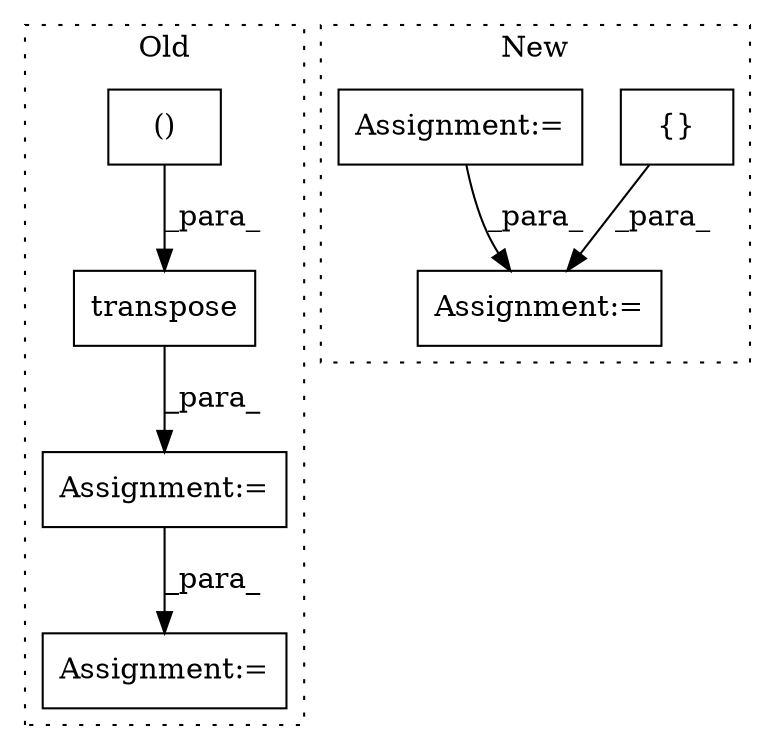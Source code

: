 digraph G {
subgraph cluster0 {
1 [label="transpose" a="32" s="3156,3215" l="10,2" shape="box"];
3 [label="Assignment:=" a="7" s="3402" l="1" shape="box"];
6 [label="Assignment:=" a="7" s="3087" l="1" shape="box"];
7 [label="()" a="106" s="3186" l="29" shape="box"];
label = "Old";
style="dotted";
}
subgraph cluster1 {
2 [label="{}" a="4" s="3974,3989" l="1,1" shape="box"];
4 [label="Assignment:=" a="7" s="3940" l="1" shape="box"];
5 [label="Assignment:=" a="7" s="3767" l="1" shape="box"];
label = "New";
style="dotted";
}
1 -> 6 [label="_para_"];
2 -> 4 [label="_para_"];
5 -> 4 [label="_para_"];
6 -> 3 [label="_para_"];
7 -> 1 [label="_para_"];
}